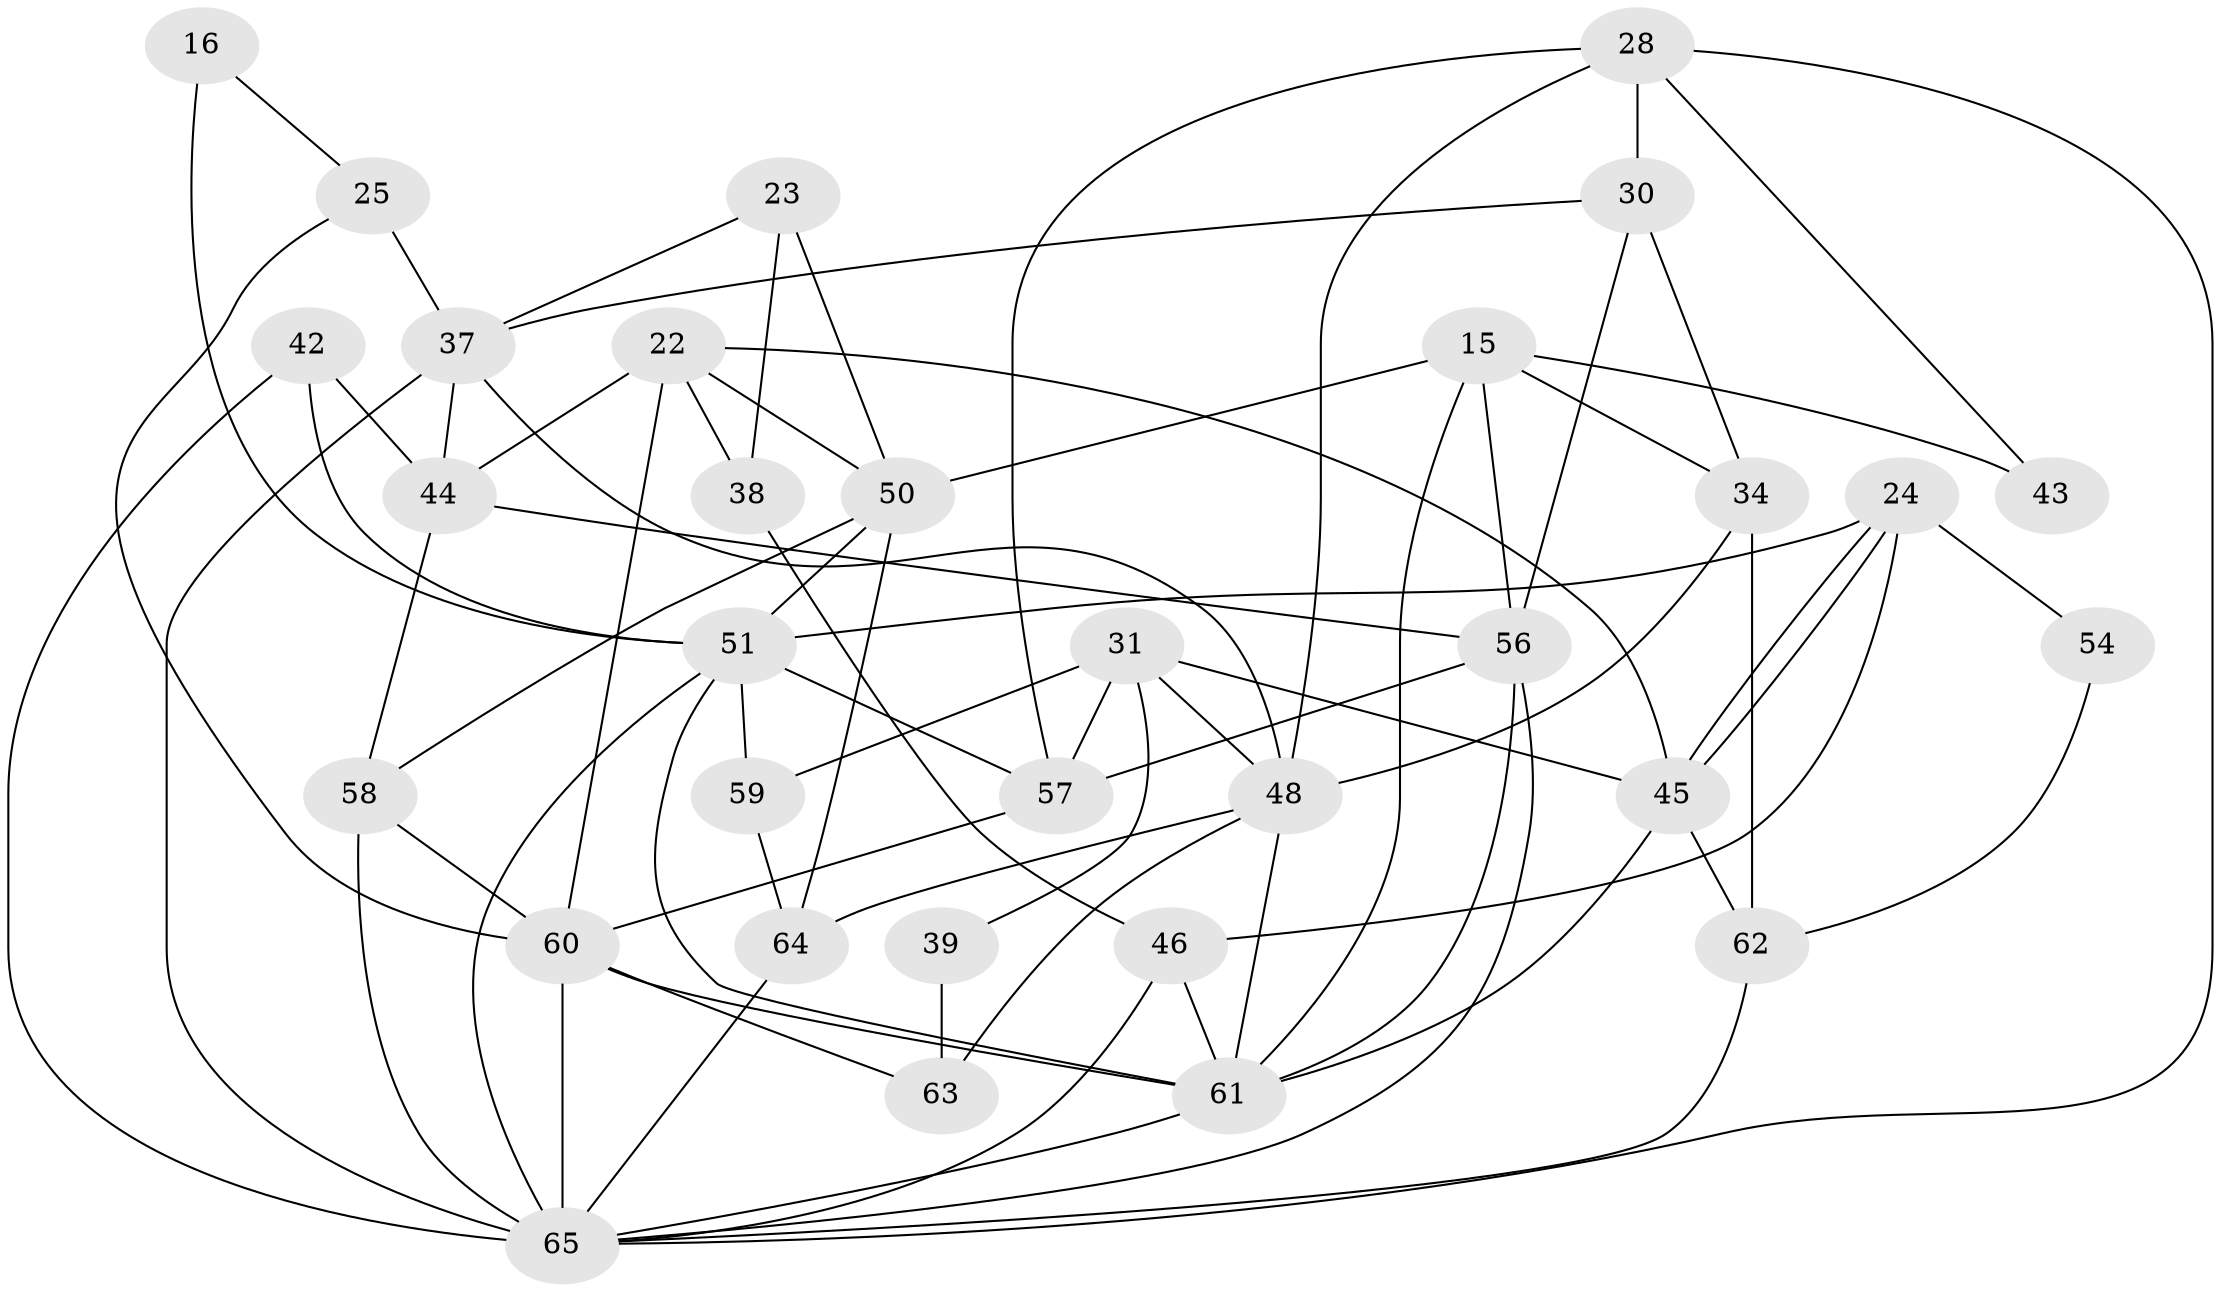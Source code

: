 // original degree distribution, {3: 0.35384615384615387, 2: 0.1076923076923077, 5: 0.2, 6: 0.07692307692307693, 4: 0.2, 7: 0.03076923076923077, 8: 0.03076923076923077}
// Generated by graph-tools (version 1.1) at 2025/50/03/09/25 04:50:20]
// undirected, 32 vertices, 75 edges
graph export_dot {
graph [start="1"]
  node [color=gray90,style=filled];
  15;
  16;
  22;
  23;
  24 [super="+12"];
  25;
  28 [super="+3"];
  30;
  31;
  34 [super="+10"];
  37 [super="+7+19"];
  38 [super="+2"];
  39;
  42 [super="+41"];
  43;
  44 [super="+21"];
  45 [super="+36"];
  46;
  48 [super="+27"];
  50 [super="+5"];
  51 [super="+35"];
  54;
  56 [super="+11+8"];
  57 [super="+20+32"];
  58;
  59 [super="+33"];
  60 [super="+26+6"];
  61 [super="+55+53"];
  62;
  63;
  64 [super="+1"];
  65 [super="+40+47+52"];
  15 -- 61 [weight=2];
  15 -- 34 [weight=2];
  15 -- 43;
  15 -- 56;
  15 -- 50;
  16 -- 51;
  16 -- 25;
  22 -- 60;
  22 -- 50;
  22 -- 38;
  22 -- 45;
  22 -- 44;
  23 -- 50;
  23 -- 38;
  23 -- 37;
  24 -- 45;
  24 -- 45;
  24 -- 54;
  24 -- 46;
  24 -- 51;
  25 -- 37 [weight=2];
  25 -- 60;
  28 -- 30;
  28 -- 48;
  28 -- 43;
  28 -- 65;
  28 -- 57;
  30 -- 34;
  30 -- 37;
  30 -- 56;
  31 -- 59 [weight=2];
  31 -- 39;
  31 -- 48;
  31 -- 45;
  31 -- 57;
  34 -- 62;
  34 -- 48;
  37 -- 65 [weight=4];
  37 -- 48;
  37 -- 44;
  38 -- 46;
  39 -- 63;
  42 -- 51 [weight=2];
  42 -- 65;
  42 -- 44;
  44 -- 58;
  44 -- 56;
  45 -- 62 [weight=2];
  45 -- 61 [weight=2];
  46 -- 65 [weight=2];
  46 -- 61 [weight=2];
  48 -- 64;
  48 -- 63;
  48 -- 61 [weight=2];
  50 -- 64;
  50 -- 58;
  50 -- 51;
  51 -- 59;
  51 -- 61 [weight=2];
  51 -- 65 [weight=2];
  51 -- 57;
  54 -- 62;
  56 -- 57;
  56 -- 65;
  56 -- 61;
  57 -- 60;
  58 -- 65 [weight=2];
  58 -- 60 [weight=2];
  59 -- 64;
  60 -- 63;
  60 -- 65 [weight=3];
  60 -- 61 [weight=2];
  61 -- 65;
  62 -- 65;
  64 -- 65;
}
